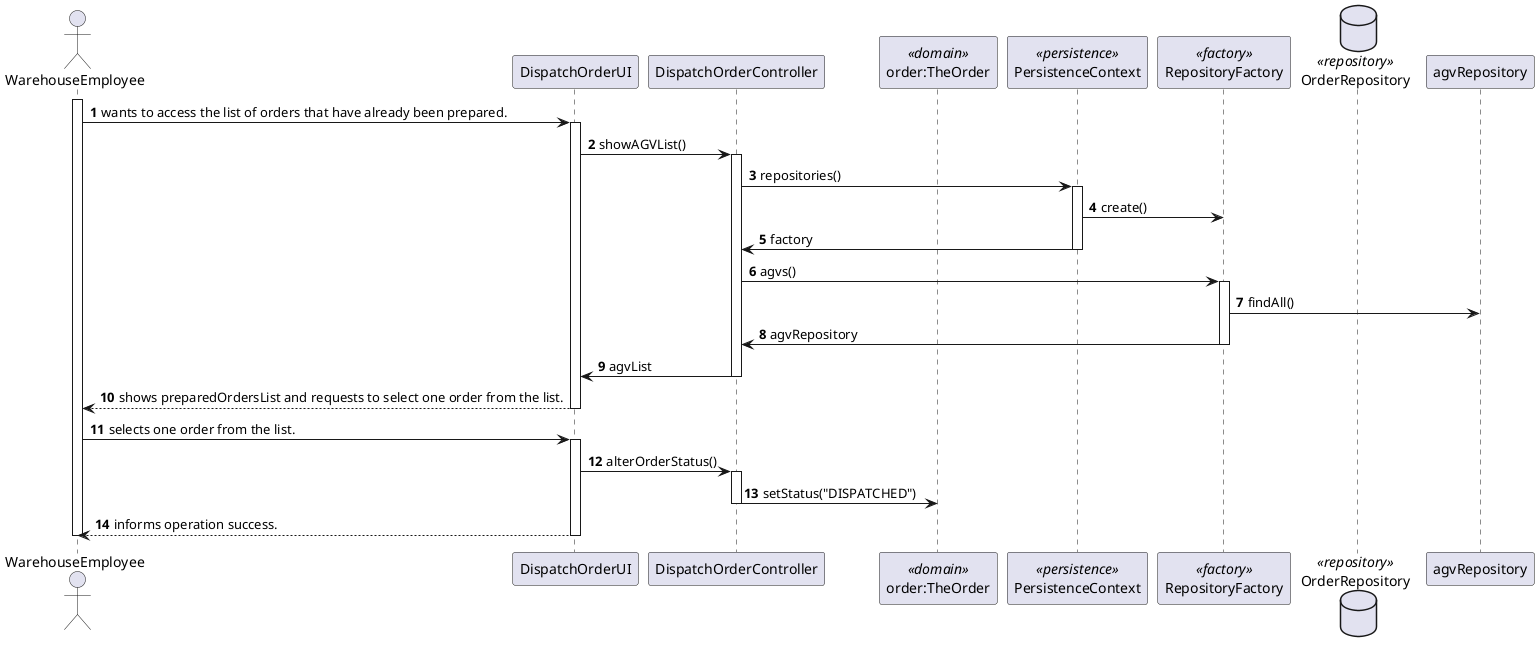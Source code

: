 @startuml
'https://plantuml.com/sequence-diagram

autonumber

actor WarehouseEmployee as WE
participant DispatchOrderUI as UI
participant DispatchOrderController as Controller
participant "order:TheOrder" as Domain1 <<domain>>
participant PersistenceContext as Persistence <<persistence>>
participant RepositoryFactory as Factory <<factory>>
database OrderRepository as orderRepository <<repository>>

activate WE

WE -> UI: wants to access the list of orders that have already been prepared.

activate UI

UI -> Controller: showAGVList()

activate Controller

Controller -> Persistence: repositories()

activate Persistence

Persistence -> Factory: create()

Persistence -> Controller: factory

deactivate Persistence

Controller -> Factory: agvs()

activate Factory

Factory -> agvRepository: findAll()

Factory -> Controller: agvRepository

deactivate Factory

Controller -> UI: agvList

deactivate Controller

UI --> WE: shows preparedOrdersList and requests to select one order from the list.

deactivate UI

WE -> UI: selects one order from the list.

activate UI

UI -> Controller: alterOrderStatus()

activate Controller

Controller -> Domain1 : setStatus("DISPATCHED")

deactivate Controller

UI --> WE: informs operation success.

deactivate UI

deactivate WE

@enduml